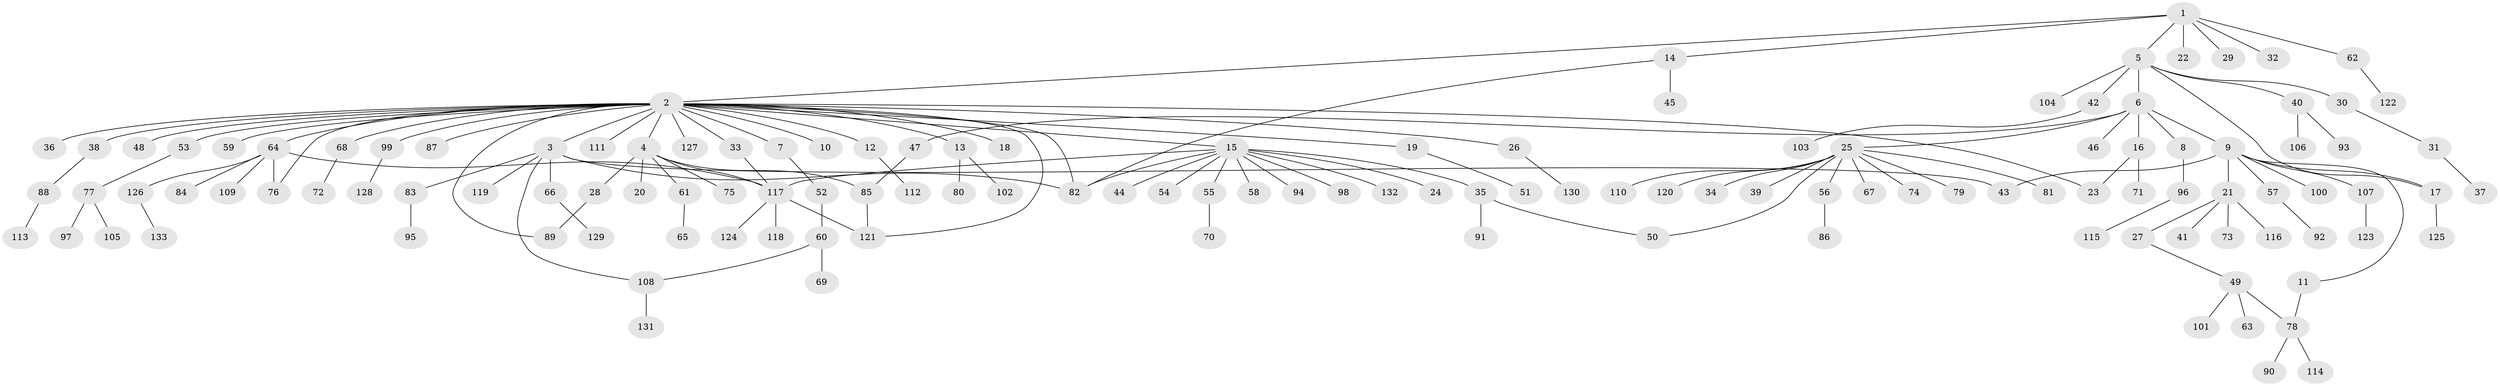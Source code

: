 // Generated by graph-tools (version 1.1) at 2025/11/02/27/25 16:11:12]
// undirected, 133 vertices, 149 edges
graph export_dot {
graph [start="1"]
  node [color=gray90,style=filled];
  1;
  2;
  3;
  4;
  5;
  6;
  7;
  8;
  9;
  10;
  11;
  12;
  13;
  14;
  15;
  16;
  17;
  18;
  19;
  20;
  21;
  22;
  23;
  24;
  25;
  26;
  27;
  28;
  29;
  30;
  31;
  32;
  33;
  34;
  35;
  36;
  37;
  38;
  39;
  40;
  41;
  42;
  43;
  44;
  45;
  46;
  47;
  48;
  49;
  50;
  51;
  52;
  53;
  54;
  55;
  56;
  57;
  58;
  59;
  60;
  61;
  62;
  63;
  64;
  65;
  66;
  67;
  68;
  69;
  70;
  71;
  72;
  73;
  74;
  75;
  76;
  77;
  78;
  79;
  80;
  81;
  82;
  83;
  84;
  85;
  86;
  87;
  88;
  89;
  90;
  91;
  92;
  93;
  94;
  95;
  96;
  97;
  98;
  99;
  100;
  101;
  102;
  103;
  104;
  105;
  106;
  107;
  108;
  109;
  110;
  111;
  112;
  113;
  114;
  115;
  116;
  117;
  118;
  119;
  120;
  121;
  122;
  123;
  124;
  125;
  126;
  127;
  128;
  129;
  130;
  131;
  132;
  133;
  1 -- 2;
  1 -- 5;
  1 -- 14;
  1 -- 22;
  1 -- 29;
  1 -- 32;
  1 -- 62;
  2 -- 3;
  2 -- 4;
  2 -- 7;
  2 -- 10;
  2 -- 12;
  2 -- 13;
  2 -- 15;
  2 -- 18;
  2 -- 19;
  2 -- 23;
  2 -- 26;
  2 -- 33;
  2 -- 36;
  2 -- 38;
  2 -- 48;
  2 -- 53;
  2 -- 59;
  2 -- 64;
  2 -- 68;
  2 -- 76;
  2 -- 82;
  2 -- 87;
  2 -- 89;
  2 -- 99;
  2 -- 111;
  2 -- 121;
  2 -- 127;
  3 -- 43;
  3 -- 66;
  3 -- 82;
  3 -- 83;
  3 -- 108;
  3 -- 119;
  4 -- 20;
  4 -- 28;
  4 -- 61;
  4 -- 75;
  4 -- 85;
  4 -- 117;
  5 -- 6;
  5 -- 17;
  5 -- 30;
  5 -- 40;
  5 -- 42;
  5 -- 104;
  6 -- 8;
  6 -- 9;
  6 -- 16;
  6 -- 25;
  6 -- 46;
  6 -- 47;
  7 -- 52;
  8 -- 96;
  9 -- 11;
  9 -- 17;
  9 -- 21;
  9 -- 43;
  9 -- 57;
  9 -- 100;
  9 -- 107;
  11 -- 78;
  12 -- 112;
  13 -- 80;
  13 -- 102;
  14 -- 45;
  14 -- 82;
  15 -- 24;
  15 -- 35;
  15 -- 44;
  15 -- 54;
  15 -- 55;
  15 -- 58;
  15 -- 82;
  15 -- 94;
  15 -- 98;
  15 -- 117;
  15 -- 132;
  16 -- 23;
  16 -- 71;
  17 -- 125;
  19 -- 51;
  21 -- 27;
  21 -- 41;
  21 -- 73;
  21 -- 116;
  25 -- 34;
  25 -- 39;
  25 -- 50;
  25 -- 56;
  25 -- 67;
  25 -- 74;
  25 -- 79;
  25 -- 81;
  25 -- 110;
  25 -- 120;
  26 -- 130;
  27 -- 49;
  28 -- 89;
  30 -- 31;
  31 -- 37;
  33 -- 117;
  35 -- 50;
  35 -- 91;
  38 -- 88;
  40 -- 93;
  40 -- 106;
  42 -- 103;
  47 -- 85;
  49 -- 63;
  49 -- 78;
  49 -- 101;
  52 -- 60;
  53 -- 77;
  55 -- 70;
  56 -- 86;
  57 -- 92;
  60 -- 69;
  60 -- 108;
  61 -- 65;
  62 -- 122;
  64 -- 76;
  64 -- 84;
  64 -- 109;
  64 -- 117;
  64 -- 126;
  66 -- 129;
  68 -- 72;
  77 -- 97;
  77 -- 105;
  78 -- 90;
  78 -- 114;
  83 -- 95;
  85 -- 121;
  88 -- 113;
  96 -- 115;
  99 -- 128;
  107 -- 123;
  108 -- 131;
  117 -- 118;
  117 -- 121;
  117 -- 124;
  126 -- 133;
}

